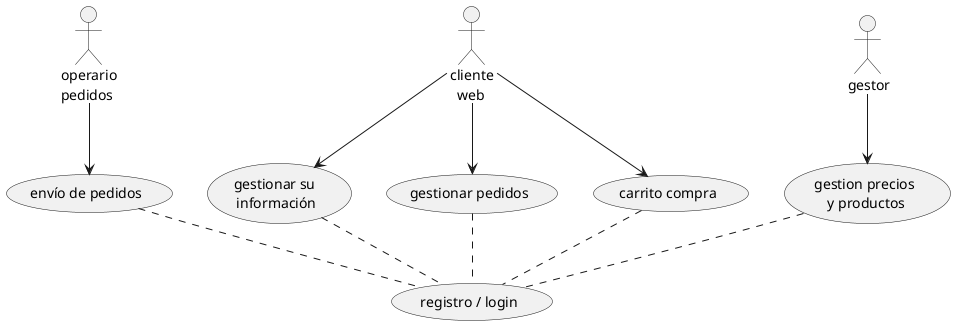 @startuml Diagrama de casos de uso

usecase (gestion precios\n y productos) as Proc01
actor : gestor: as Gestor
Gestor --> Proc01

usecase (envío de pedidos) as Proc02
actor : operario \n pedidos: as Operario
Operario --> Proc02

usecase (gestionar su \ninformación) as Proc03
usecase (gestionar pedidos) as Proc04
usecase (carrito compra) as Proc05
actor : cliente \n   web: as Cliente
Cliente --> Proc03
Cliente --> Proc04
Cliente --> Proc05

usecase ( registro / login ) as Proc06

Proc01 .. Proc06
Proc02 .. Proc06
Proc03 .. Proc06
Proc04 .. Proc06
Proc05 .. Proc06

@enduml